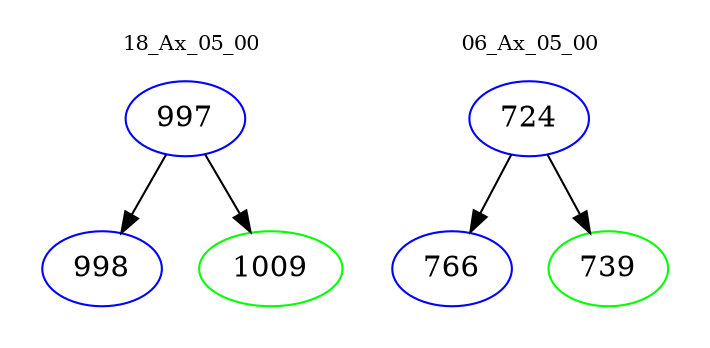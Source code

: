 digraph{
subgraph cluster_0 {
color = white
label = "18_Ax_05_00";
fontsize=10;
T0_997 [label="997", color="blue"]
T0_997 -> T0_998 [color="black"]
T0_998 [label="998", color="blue"]
T0_997 -> T0_1009 [color="black"]
T0_1009 [label="1009", color="green"]
}
subgraph cluster_1 {
color = white
label = "06_Ax_05_00";
fontsize=10;
T1_724 [label="724", color="blue"]
T1_724 -> T1_766 [color="black"]
T1_766 [label="766", color="blue"]
T1_724 -> T1_739 [color="black"]
T1_739 [label="739", color="green"]
}
}
